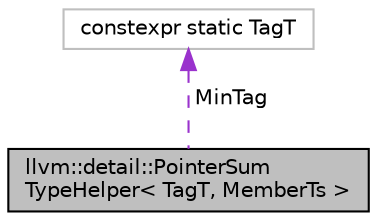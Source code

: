 digraph "llvm::detail::PointerSumTypeHelper&lt; TagT, MemberTs &gt;"
{
 // LATEX_PDF_SIZE
  bgcolor="transparent";
  edge [fontname="Helvetica",fontsize="10",labelfontname="Helvetica",labelfontsize="10"];
  node [fontname="Helvetica",fontsize="10",shape=record];
  Node1 [label="llvm::detail::PointerSum\lTypeHelper\< TagT, MemberTs \>",height=0.2,width=0.4,color="black", fillcolor="grey75", style="filled", fontcolor="black",tooltip="A helper template for implementing PointerSumType."];
  Node2 -> Node1 [dir="back",color="darkorchid3",fontsize="10",style="dashed",label=" MinTag" ,fontname="Helvetica"];
  Node2 [label="constexpr static TagT",height=0.2,width=0.4,color="grey75",tooltip=" "];
}
